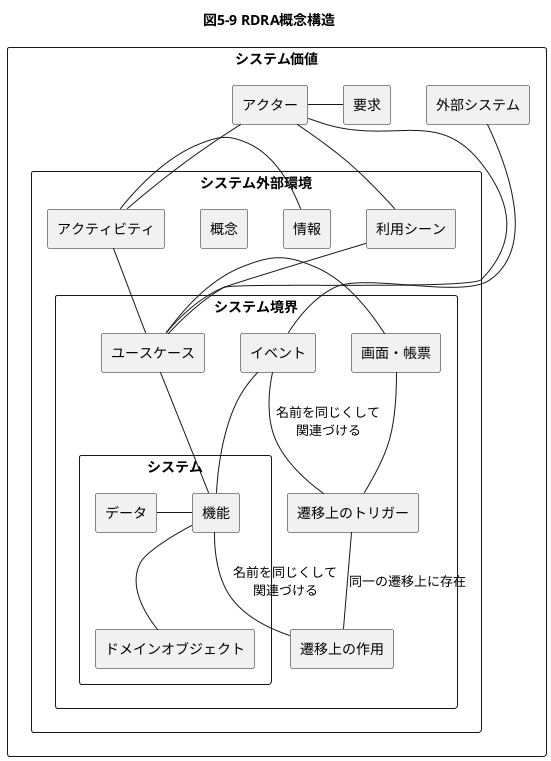 @startuml
title 図5-9 RDRA概念構造
rectangle システム価値 {
    rectangle アクター
    rectangle 要求
    rectangle 外部システム
    rectangle システム外部環境 {
        rectangle 概念
        rectangle 利用シーン
        rectangle アクティビティ
        rectangle 情報
        rectangle システム境界 {
            rectangle ユースケース
            rectangle "画面・帳票"
            rectangle システム {
                rectangle データ
                rectangle 機能
                rectangle ドメインオブジェクト
            }
            rectangle イベント
            rectangle 遷移上のトリガー
            rectangle 遷移上の作用
        }
    }
    アクター -right- 要求
    要求 -[hidden]right- 外部システム
    '概念 -[hidden]- 利用シーン
    アクター -- 利用シーン
    利用シーン -- ユースケース
    アクター -- ユースケース
    アクター -- アクティビティ
    アクティビティ -right- 情報
    アクティビティ -- ユースケース
    ユースケース -right- "画面・帳票"
    外部システム -- イベント
    イベント -- 遷移上のトリガー: 名前を同じくして\n関連づける
    遷移上のトリガー -- 遷移上の作用: 同一の遷移上に存在
    ユースケース -- 機能
    データ -right- 機能
    機能 -- ドメインオブジェクト
    "画面・帳票" -right- 遷移上のトリガー
    イベント -- 機能
    機能 -- 遷移上の作用: 名前を同じくして\n関連づける
}
@enduml